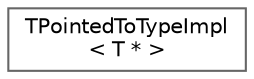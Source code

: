 digraph "Graphical Class Hierarchy"
{
 // INTERACTIVE_SVG=YES
 // LATEX_PDF_SIZE
  bgcolor="transparent";
  edge [fontname=Helvetica,fontsize=10,labelfontname=Helvetica,labelfontsize=10];
  node [fontname=Helvetica,fontsize=10,shape=box,height=0.2,width=0.4];
  rankdir="LR";
  Node0 [id="Node000000",label="TPointedToTypeImpl\l\< T * \>",height=0.2,width=0.4,color="grey40", fillcolor="white", style="filled",URL="$dc/dcc/structTPointedToTypeImpl_3_01T_01_5_01_4.html",tooltip=" "];
}
